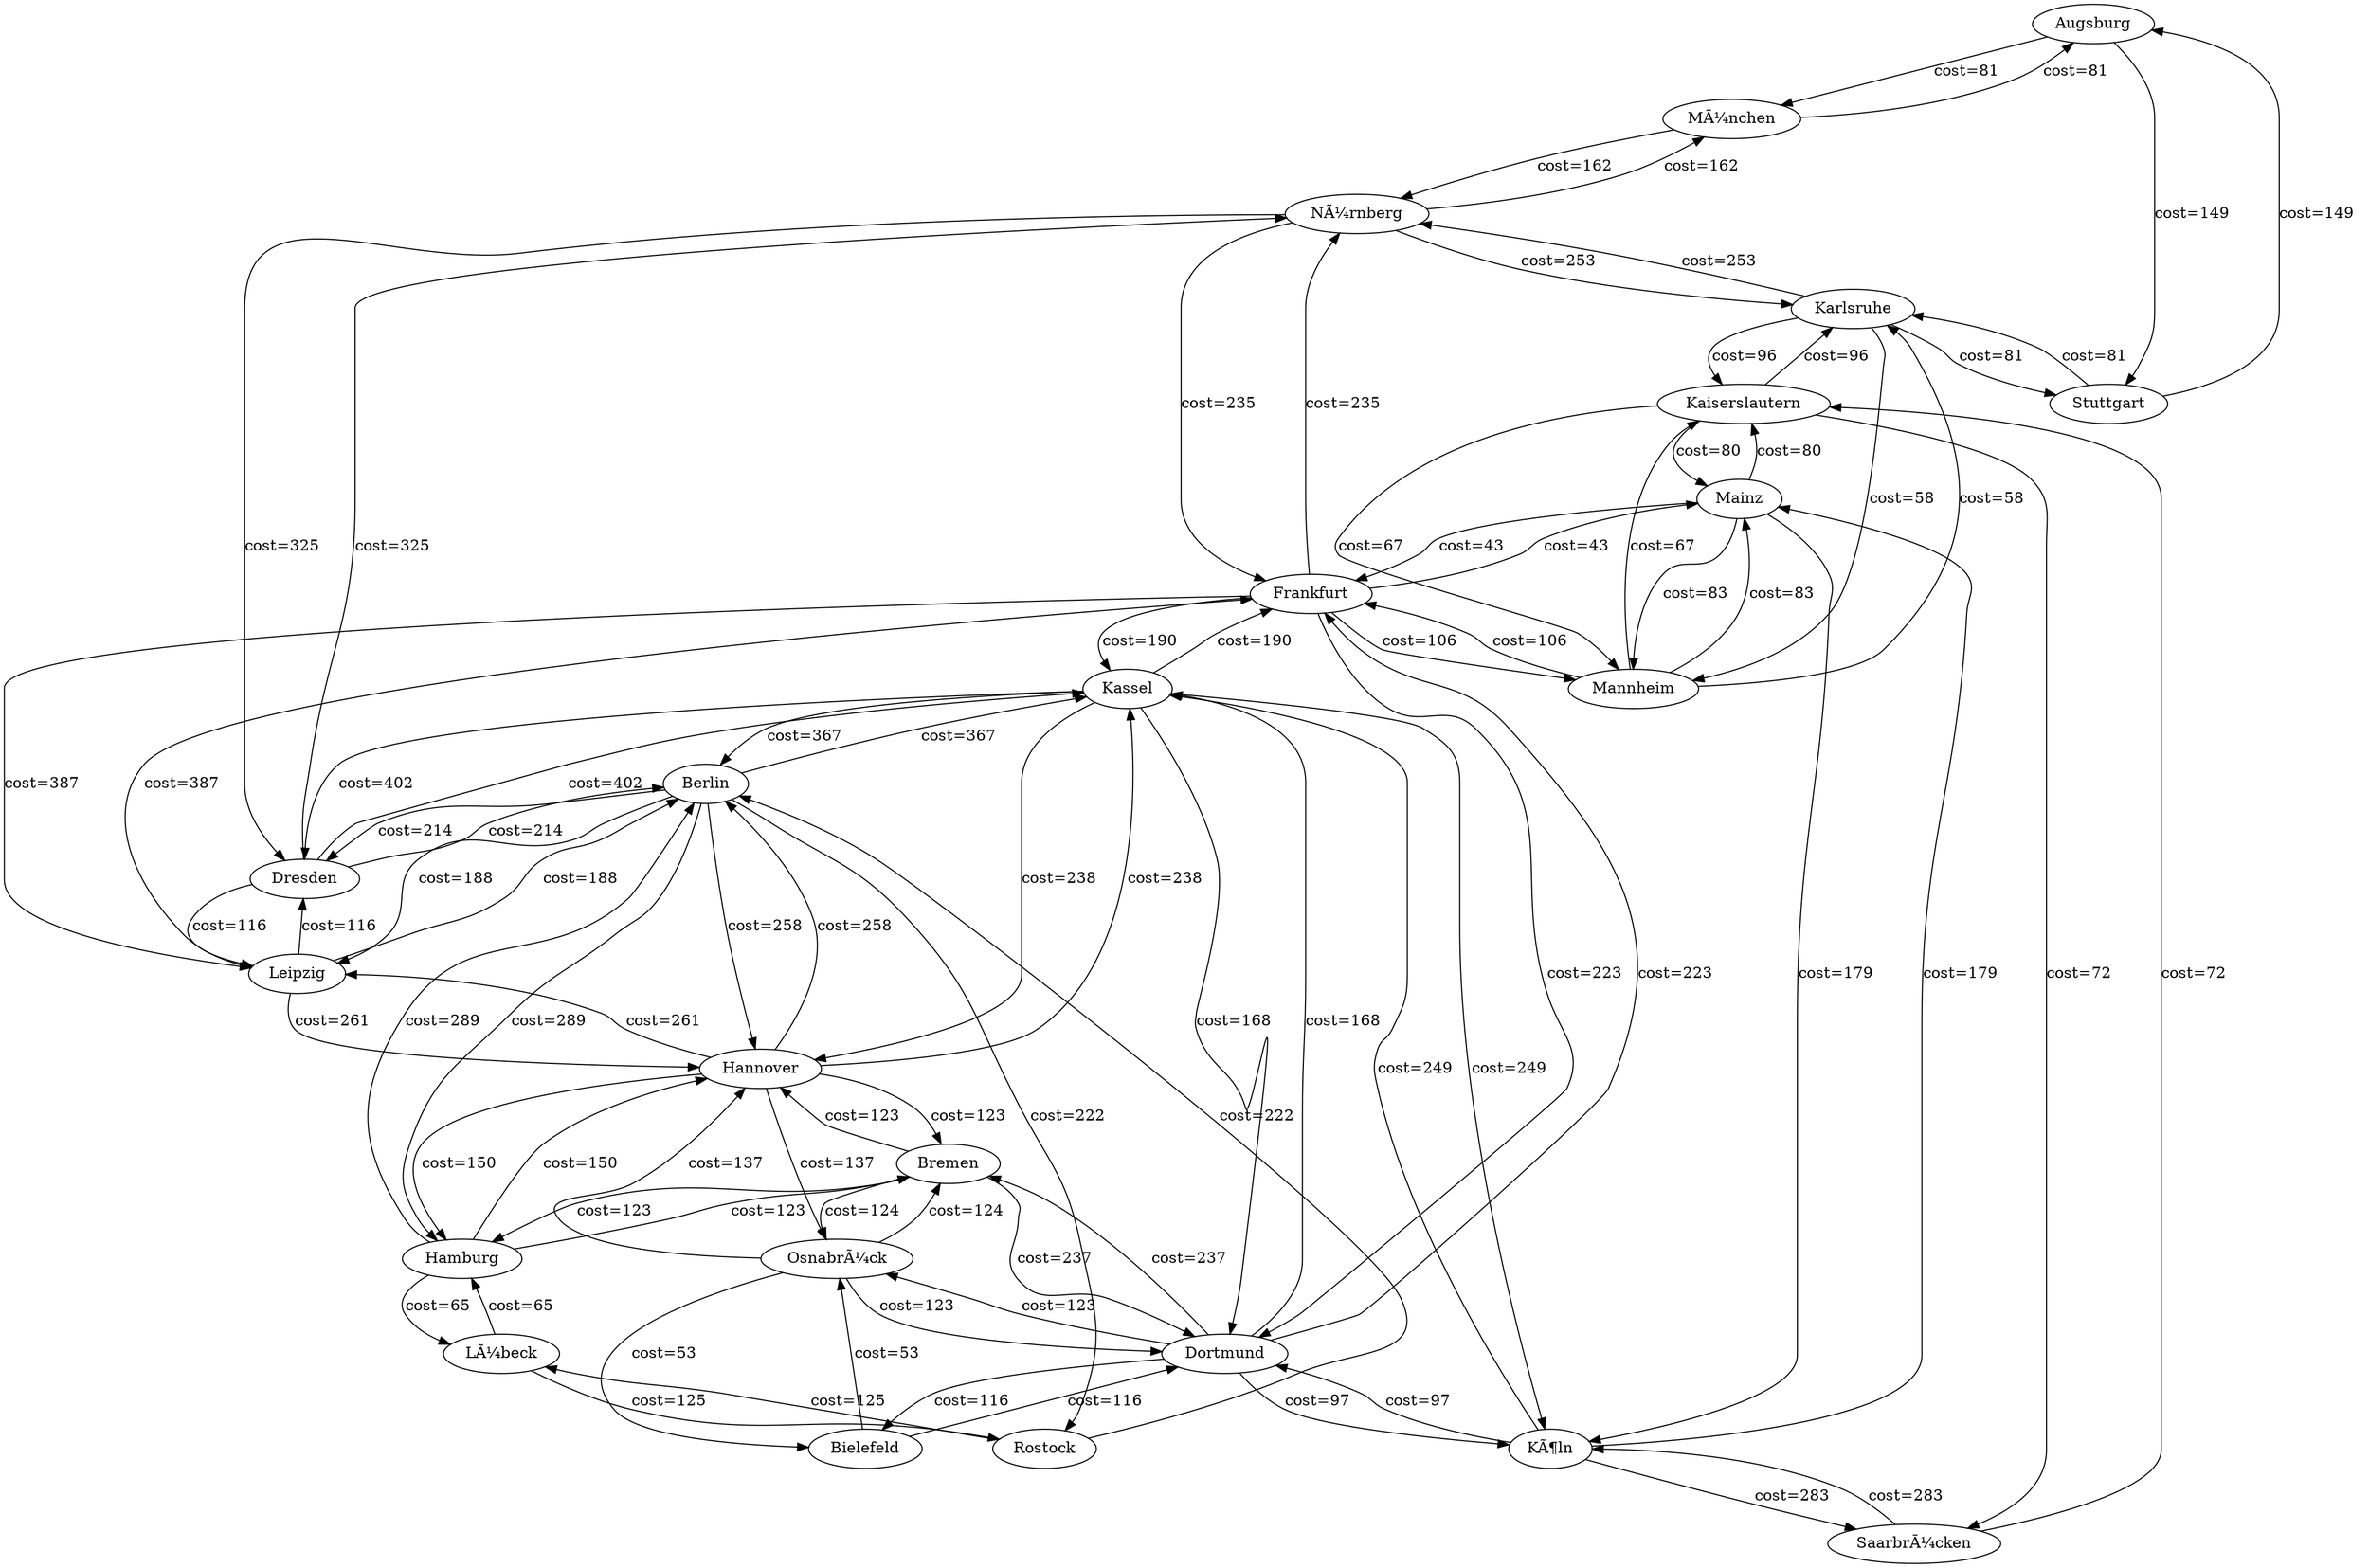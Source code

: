 digraph graph_02
{
Augsburg
MÃ¼nchen
Stuttgart
Berlin
Dresden
Hamburg
Hannover
Kassel
Leipzig
Rostock
Bielefeld
Dortmund
OsnabrÃ¼ck
Bremen
Frankfurt
KÃ¶ln
NÃ¼rnberg
Mainz
Mannheim
LÃ¼beck
Kaiserslautern
Karlsruhe
SaarbrÃ¼cken
Augsburg -> MÃ¼nchen [label="cost=81  "]
Augsburg -> Stuttgart [label="cost=149  "]
MÃ¼nchen -> Augsburg [label="cost=81  "]
MÃ¼nchen -> NÃ¼rnberg [label="cost=162  "]
Stuttgart -> Augsburg [label="cost=149  "]
Stuttgart -> Karlsruhe [label="cost=81  "]
Berlin -> Dresden [label="cost=214  "]
Berlin -> Hamburg [label="cost=289  "]
Berlin -> Hannover [label="cost=258  "]
Berlin -> Kassel [label="cost=367  "]
Berlin -> Leipzig [label="cost=188  "]
Berlin -> Rostock [label="cost=222  "]
Dresden -> Berlin [label="cost=214  "]
Dresden -> Kassel [label="cost=402  "]
Dresden -> Leipzig [label="cost=116  "]
Dresden -> NÃ¼rnberg [label="cost=325  "]
Hamburg -> Berlin [label="cost=289  "]
Hamburg -> Hannover [label="cost=150  "]
Hamburg -> Bremen [label="cost=123  "]
Hamburg -> LÃ¼beck [label="cost=65  "]
Hannover -> Berlin [label="cost=258  "]
Hannover -> Hamburg [label="cost=150  "]
Hannover -> Kassel [label="cost=238  "]
Hannover -> Leipzig [label="cost=261  "]
Hannover -> OsnabrÃ¼ck [label="cost=137  "]
Hannover -> Bremen [label="cost=123  "]
Kassel -> Berlin [label="cost=367  "]
Kassel -> Dresden [label="cost=402  "]
Kassel -> Hannover [label="cost=238  "]
Kassel -> Dortmund [label="cost=168  "]
Kassel -> Frankfurt [label="cost=190  "]
Kassel -> KÃ¶ln [label="cost=249  "]
Leipzig -> Berlin [label="cost=188  "]
Leipzig -> Dresden [label="cost=116  "]
Leipzig -> Hannover [label="cost=261  "]
Leipzig -> Frankfurt [label="cost=387  "]
Rostock -> Berlin [label="cost=222  "]
Rostock -> LÃ¼beck [label="cost=125  "]
Bielefeld -> Dortmund [label="cost=116  "]
Bielefeld -> OsnabrÃ¼ck [label="cost=53  "]
Dortmund -> Kassel [label="cost=168  "]
Dortmund -> Bielefeld [label="cost=116  "]
Dortmund -> OsnabrÃ¼ck [label="cost=123  "]
Dortmund -> Bremen [label="cost=237  "]
Dortmund -> Frankfurt [label="cost=223  "]
Dortmund -> KÃ¶ln [label="cost=97  "]
OsnabrÃ¼ck -> Hannover [label="cost=137  "]
OsnabrÃ¼ck -> Bielefeld [label="cost=53  "]
OsnabrÃ¼ck -> Dortmund [label="cost=123  "]
OsnabrÃ¼ck -> Bremen [label="cost=124  "]
Bremen -> Hamburg [label="cost=123  "]
Bremen -> Hannover [label="cost=123  "]
Bremen -> Dortmund [label="cost=237  "]
Bremen -> OsnabrÃ¼ck [label="cost=124  "]
Frankfurt -> Kassel [label="cost=190  "]
Frankfurt -> Leipzig [label="cost=387  "]
Frankfurt -> Dortmund [label="cost=223  "]
Frankfurt -> NÃ¼rnberg [label="cost=235  "]
Frankfurt -> Mainz [label="cost=43  "]
Frankfurt -> Mannheim [label="cost=106  "]
KÃ¶ln -> Kassel [label="cost=249  "]
KÃ¶ln -> Dortmund [label="cost=97  "]
KÃ¶ln -> Mainz [label="cost=179  "]
KÃ¶ln -> SaarbrÃ¼cken [label="cost=283  "]
NÃ¼rnberg -> MÃ¼nchen [label="cost=162  "]
NÃ¼rnberg -> Dresden [label="cost=325  "]
NÃ¼rnberg -> Frankfurt [label="cost=235  "]
NÃ¼rnberg -> Karlsruhe [label="cost=253  "]
Mainz -> Frankfurt [label="cost=43  "]
Mainz -> KÃ¶ln [label="cost=179  "]
Mainz -> Mannheim [label="cost=83  "]
Mainz -> Kaiserslautern [label="cost=80  "]
Mannheim -> Frankfurt [label="cost=106  "]
Mannheim -> Mainz [label="cost=83  "]
Mannheim -> Kaiserslautern [label="cost=67  "]
Mannheim -> Karlsruhe [label="cost=58  "]
LÃ¼beck -> Hamburg [label="cost=65  "]
LÃ¼beck -> Rostock [label="cost=125  "]
Kaiserslautern -> Mainz [label="cost=80  "]
Kaiserslautern -> Mannheim [label="cost=67  "]
Kaiserslautern -> Karlsruhe [label="cost=96  "]
Kaiserslautern -> SaarbrÃ¼cken [label="cost=72  "]
Karlsruhe -> Stuttgart [label="cost=81  "]
Karlsruhe -> NÃ¼rnberg [label="cost=253  "]
Karlsruhe -> Mannheim [label="cost=58  "]
Karlsruhe -> Kaiserslautern [label="cost=96  "]
SaarbrÃ¼cken -> KÃ¶ln [label="cost=283  "]
SaarbrÃ¼cken -> Kaiserslautern [label="cost=72  "]
}
